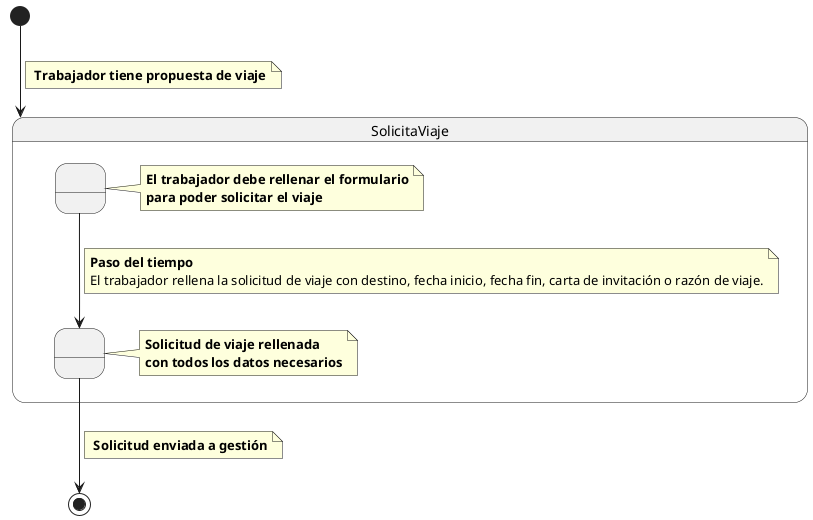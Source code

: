 @startuml SolicitaViaje
    [*] --> SolicitaViaje

State SolicitaViaje{

    State StateRelleno as "  "
    state StateRellenar as " "


    note on link
      <b> Trabajador tiene propuesta de viaje
    end note

    StateRellenar --> StateRelleno

    note right of StateRellenar
      <b>El trabajador debe rellenar el formulario
      <b>para poder solicitar el viaje
    end note

    note right of StateRelleno
      <b>Solicitud de viaje rellenada
      <b>con todos los datos necesarios
    end note
}
note on link
 <b>Paso del tiempo
 El trabajador rellena la solicitud de viaje con destino, fecha inicio, fecha fin, carta de invitación o razón de viaje.
end note

StateRelleno --> [*]

note on link
      <b> Solicitud enviada a gestión
    end note

@enduml
